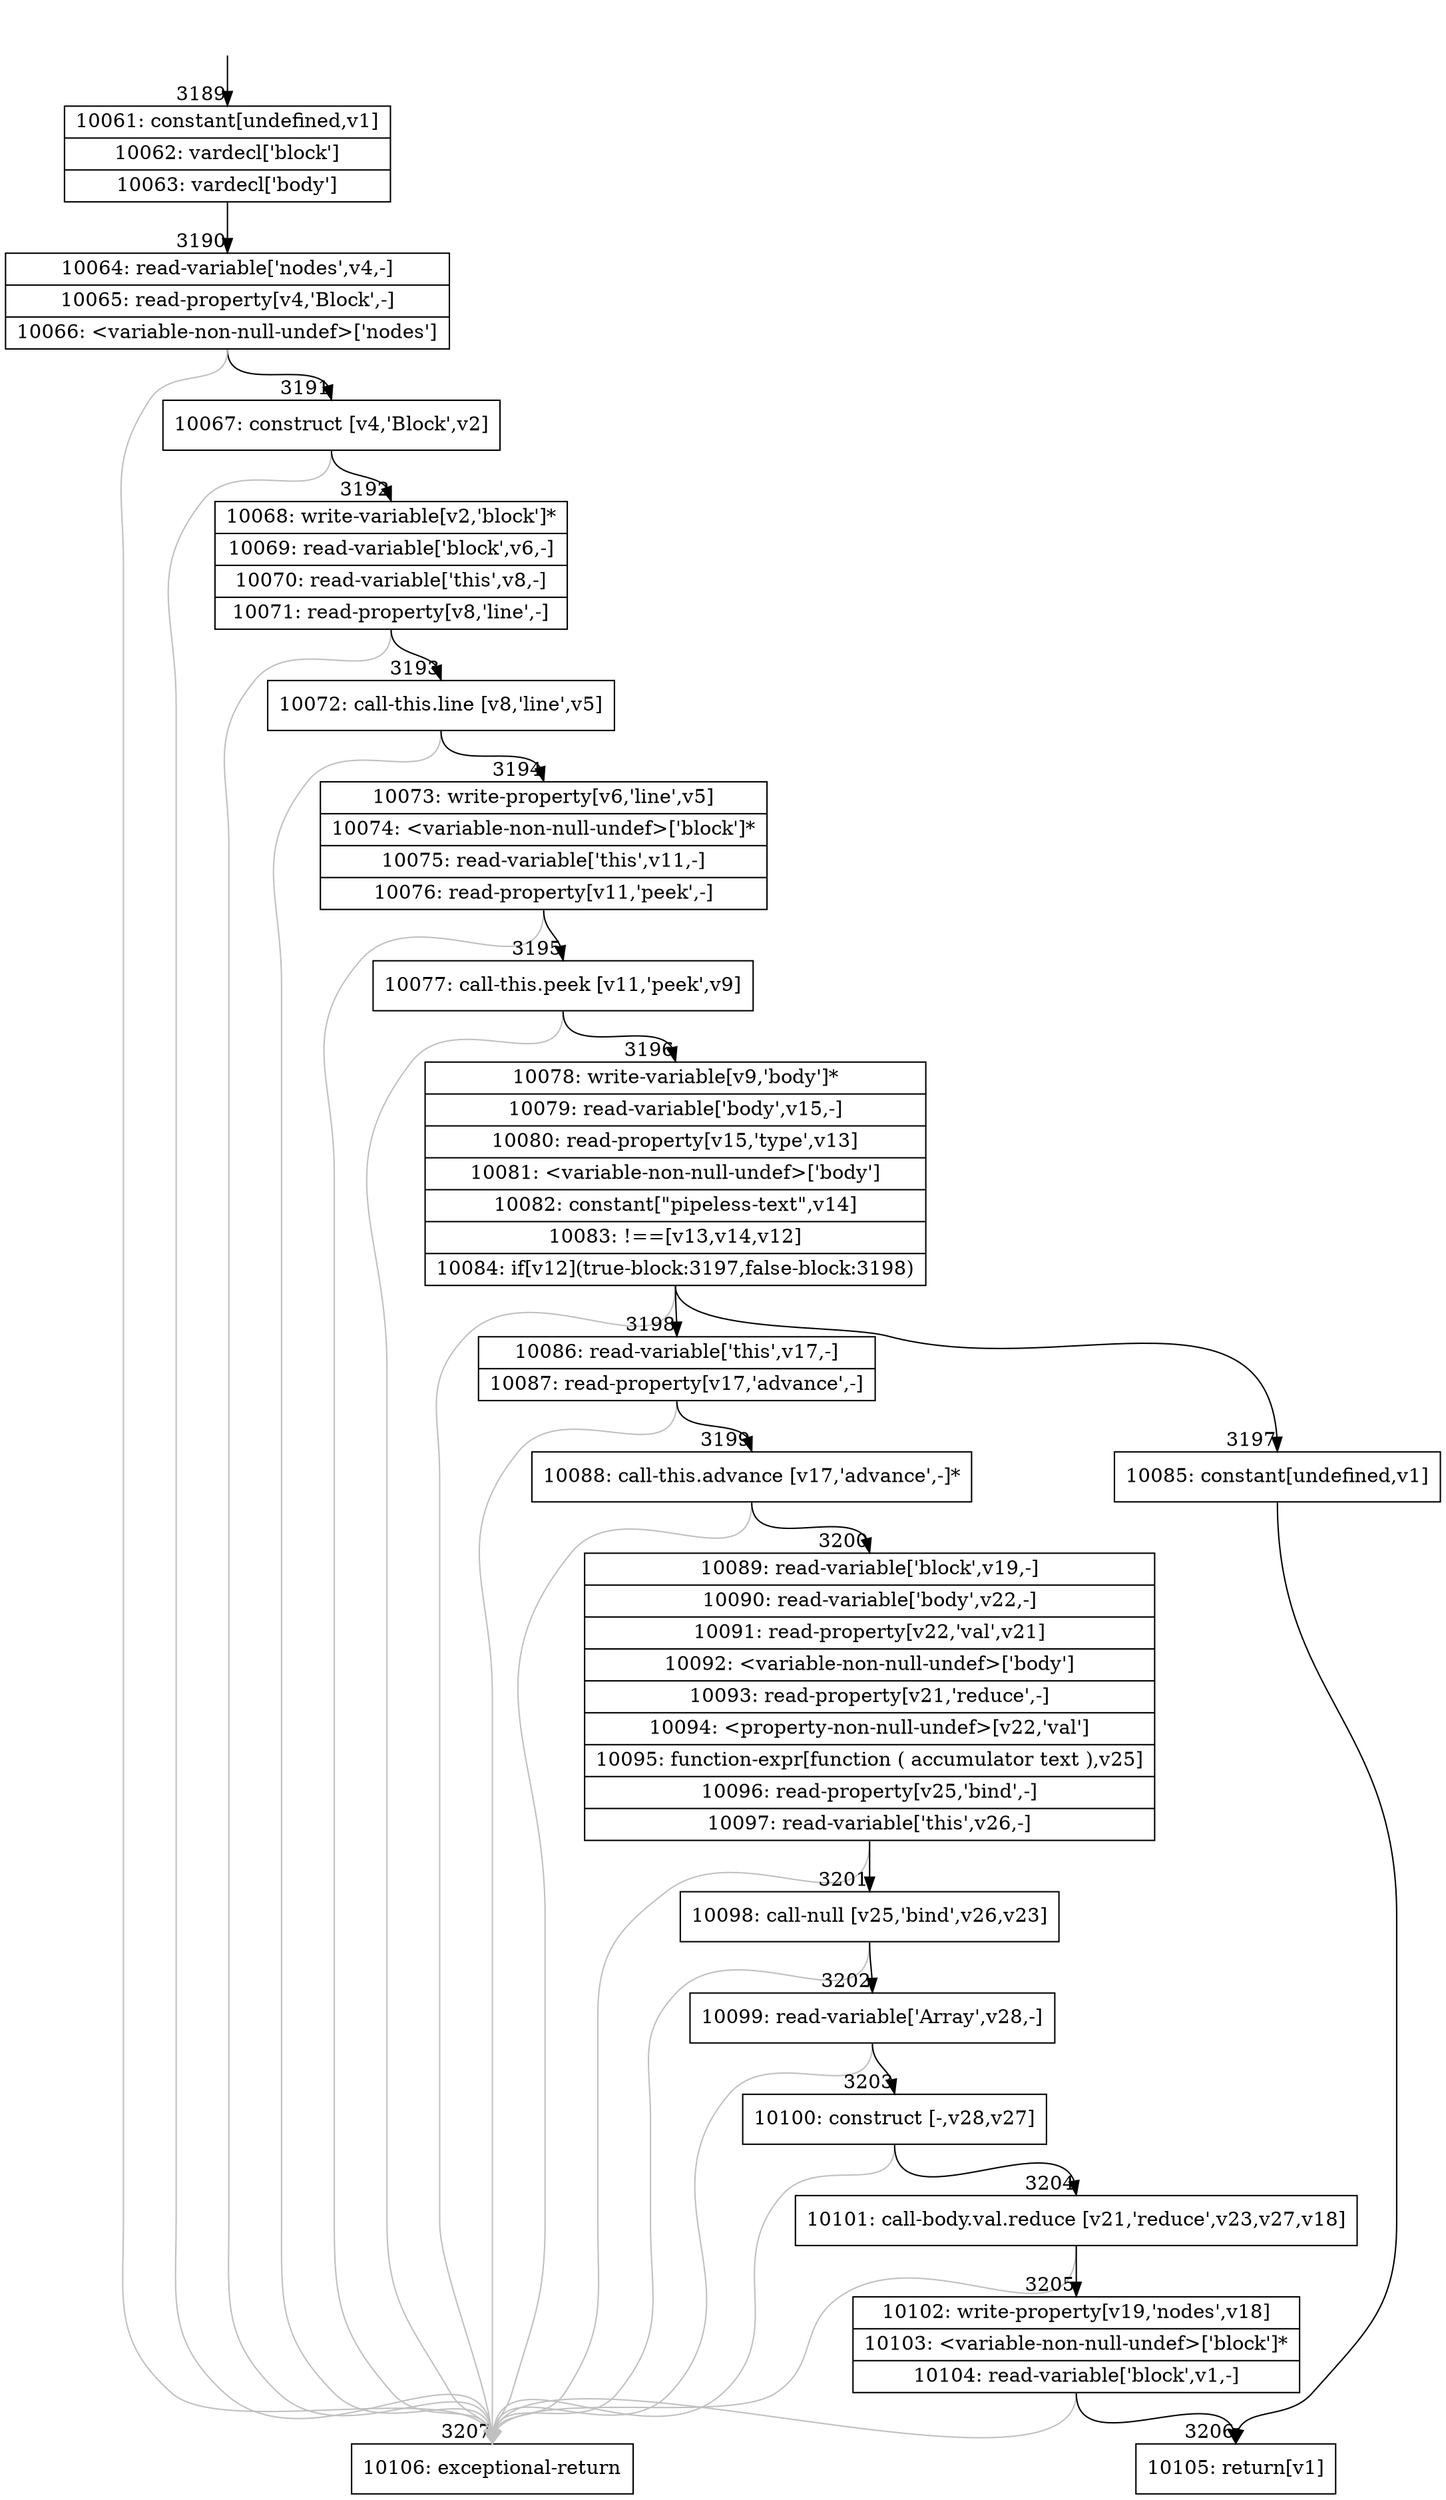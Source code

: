 digraph {
rankdir="TD"
BB_entry187[shape=none,label=""];
BB_entry187 -> BB3189 [tailport=s, headport=n, headlabel="    3189"]
BB3189 [shape=record label="{10061: constant[undefined,v1]|10062: vardecl['block']|10063: vardecl['body']}" ] 
BB3189 -> BB3190 [tailport=s, headport=n, headlabel="      3190"]
BB3190 [shape=record label="{10064: read-variable['nodes',v4,-]|10065: read-property[v4,'Block',-]|10066: \<variable-non-null-undef\>['nodes']}" ] 
BB3190 -> BB3191 [tailport=s, headport=n, headlabel="      3191"]
BB3190 -> BB3207 [tailport=s, headport=n, color=gray, headlabel="      3207"]
BB3191 [shape=record label="{10067: construct [v4,'Block',v2]}" ] 
BB3191 -> BB3192 [tailport=s, headport=n, headlabel="      3192"]
BB3191 -> BB3207 [tailport=s, headport=n, color=gray]
BB3192 [shape=record label="{10068: write-variable[v2,'block']*|10069: read-variable['block',v6,-]|10070: read-variable['this',v8,-]|10071: read-property[v8,'line',-]}" ] 
BB3192 -> BB3193 [tailport=s, headport=n, headlabel="      3193"]
BB3192 -> BB3207 [tailport=s, headport=n, color=gray]
BB3193 [shape=record label="{10072: call-this.line [v8,'line',v5]}" ] 
BB3193 -> BB3194 [tailport=s, headport=n, headlabel="      3194"]
BB3193 -> BB3207 [tailport=s, headport=n, color=gray]
BB3194 [shape=record label="{10073: write-property[v6,'line',v5]|10074: \<variable-non-null-undef\>['block']*|10075: read-variable['this',v11,-]|10076: read-property[v11,'peek',-]}" ] 
BB3194 -> BB3195 [tailport=s, headport=n, headlabel="      3195"]
BB3194 -> BB3207 [tailport=s, headport=n, color=gray]
BB3195 [shape=record label="{10077: call-this.peek [v11,'peek',v9]}" ] 
BB3195 -> BB3196 [tailport=s, headport=n, headlabel="      3196"]
BB3195 -> BB3207 [tailport=s, headport=n, color=gray]
BB3196 [shape=record label="{10078: write-variable[v9,'body']*|10079: read-variable['body',v15,-]|10080: read-property[v15,'type',v13]|10081: \<variable-non-null-undef\>['body']|10082: constant[\"pipeless-text\",v14]|10083: !==[v13,v14,v12]|10084: if[v12](true-block:3197,false-block:3198)}" ] 
BB3196 -> BB3197 [tailport=s, headport=n, headlabel="      3197"]
BB3196 -> BB3198 [tailport=s, headport=n, headlabel="      3198"]
BB3196 -> BB3207 [tailport=s, headport=n, color=gray]
BB3197 [shape=record label="{10085: constant[undefined,v1]}" ] 
BB3197 -> BB3206 [tailport=s, headport=n, headlabel="      3206"]
BB3198 [shape=record label="{10086: read-variable['this',v17,-]|10087: read-property[v17,'advance',-]}" ] 
BB3198 -> BB3199 [tailport=s, headport=n, headlabel="      3199"]
BB3198 -> BB3207 [tailport=s, headport=n, color=gray]
BB3199 [shape=record label="{10088: call-this.advance [v17,'advance',-]*}" ] 
BB3199 -> BB3200 [tailport=s, headport=n, headlabel="      3200"]
BB3199 -> BB3207 [tailport=s, headport=n, color=gray]
BB3200 [shape=record label="{10089: read-variable['block',v19,-]|10090: read-variable['body',v22,-]|10091: read-property[v22,'val',v21]|10092: \<variable-non-null-undef\>['body']|10093: read-property[v21,'reduce',-]|10094: \<property-non-null-undef\>[v22,'val']|10095: function-expr[function ( accumulator text ),v25]|10096: read-property[v25,'bind',-]|10097: read-variable['this',v26,-]}" ] 
BB3200 -> BB3201 [tailport=s, headport=n, headlabel="      3201"]
BB3200 -> BB3207 [tailport=s, headport=n, color=gray]
BB3201 [shape=record label="{10098: call-null [v25,'bind',v26,v23]}" ] 
BB3201 -> BB3202 [tailport=s, headport=n, headlabel="      3202"]
BB3201 -> BB3207 [tailport=s, headport=n, color=gray]
BB3202 [shape=record label="{10099: read-variable['Array',v28,-]}" ] 
BB3202 -> BB3203 [tailport=s, headport=n, headlabel="      3203"]
BB3202 -> BB3207 [tailport=s, headport=n, color=gray]
BB3203 [shape=record label="{10100: construct [-,v28,v27]}" ] 
BB3203 -> BB3204 [tailport=s, headport=n, headlabel="      3204"]
BB3203 -> BB3207 [tailport=s, headport=n, color=gray]
BB3204 [shape=record label="{10101: call-body.val.reduce [v21,'reduce',v23,v27,v18]}" ] 
BB3204 -> BB3205 [tailport=s, headport=n, headlabel="      3205"]
BB3204 -> BB3207 [tailport=s, headport=n, color=gray]
BB3205 [shape=record label="{10102: write-property[v19,'nodes',v18]|10103: \<variable-non-null-undef\>['block']*|10104: read-variable['block',v1,-]}" ] 
BB3205 -> BB3206 [tailport=s, headport=n]
BB3205 -> BB3207 [tailport=s, headport=n, color=gray]
BB3206 [shape=record label="{10105: return[v1]}" ] 
BB3207 [shape=record label="{10106: exceptional-return}" ] 
//#$~ 3434
}
